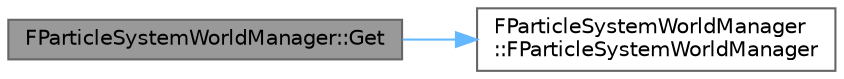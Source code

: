 digraph "FParticleSystemWorldManager::Get"
{
 // INTERACTIVE_SVG=YES
 // LATEX_PDF_SIZE
  bgcolor="transparent";
  edge [fontname=Helvetica,fontsize=10,labelfontname=Helvetica,labelfontsize=10];
  node [fontname=Helvetica,fontsize=10,shape=box,height=0.2,width=0.4];
  rankdir="LR";
  Node1 [id="Node000001",label="FParticleSystemWorldManager::Get",height=0.2,width=0.4,color="gray40", fillcolor="grey60", style="filled", fontcolor="black",tooltip=" "];
  Node1 -> Node2 [id="edge1_Node000001_Node000002",color="steelblue1",style="solid",tooltip=" "];
  Node2 [id="Node000002",label="FParticleSystemWorldManager\l::FParticleSystemWorldManager",height=0.2,width=0.4,color="grey40", fillcolor="white", style="filled",URL="$d0/d58/classFParticleSystemWorldManager.html#a1a0b47d501ef70148a2a95f01dc356eb",tooltip=" "];
}
